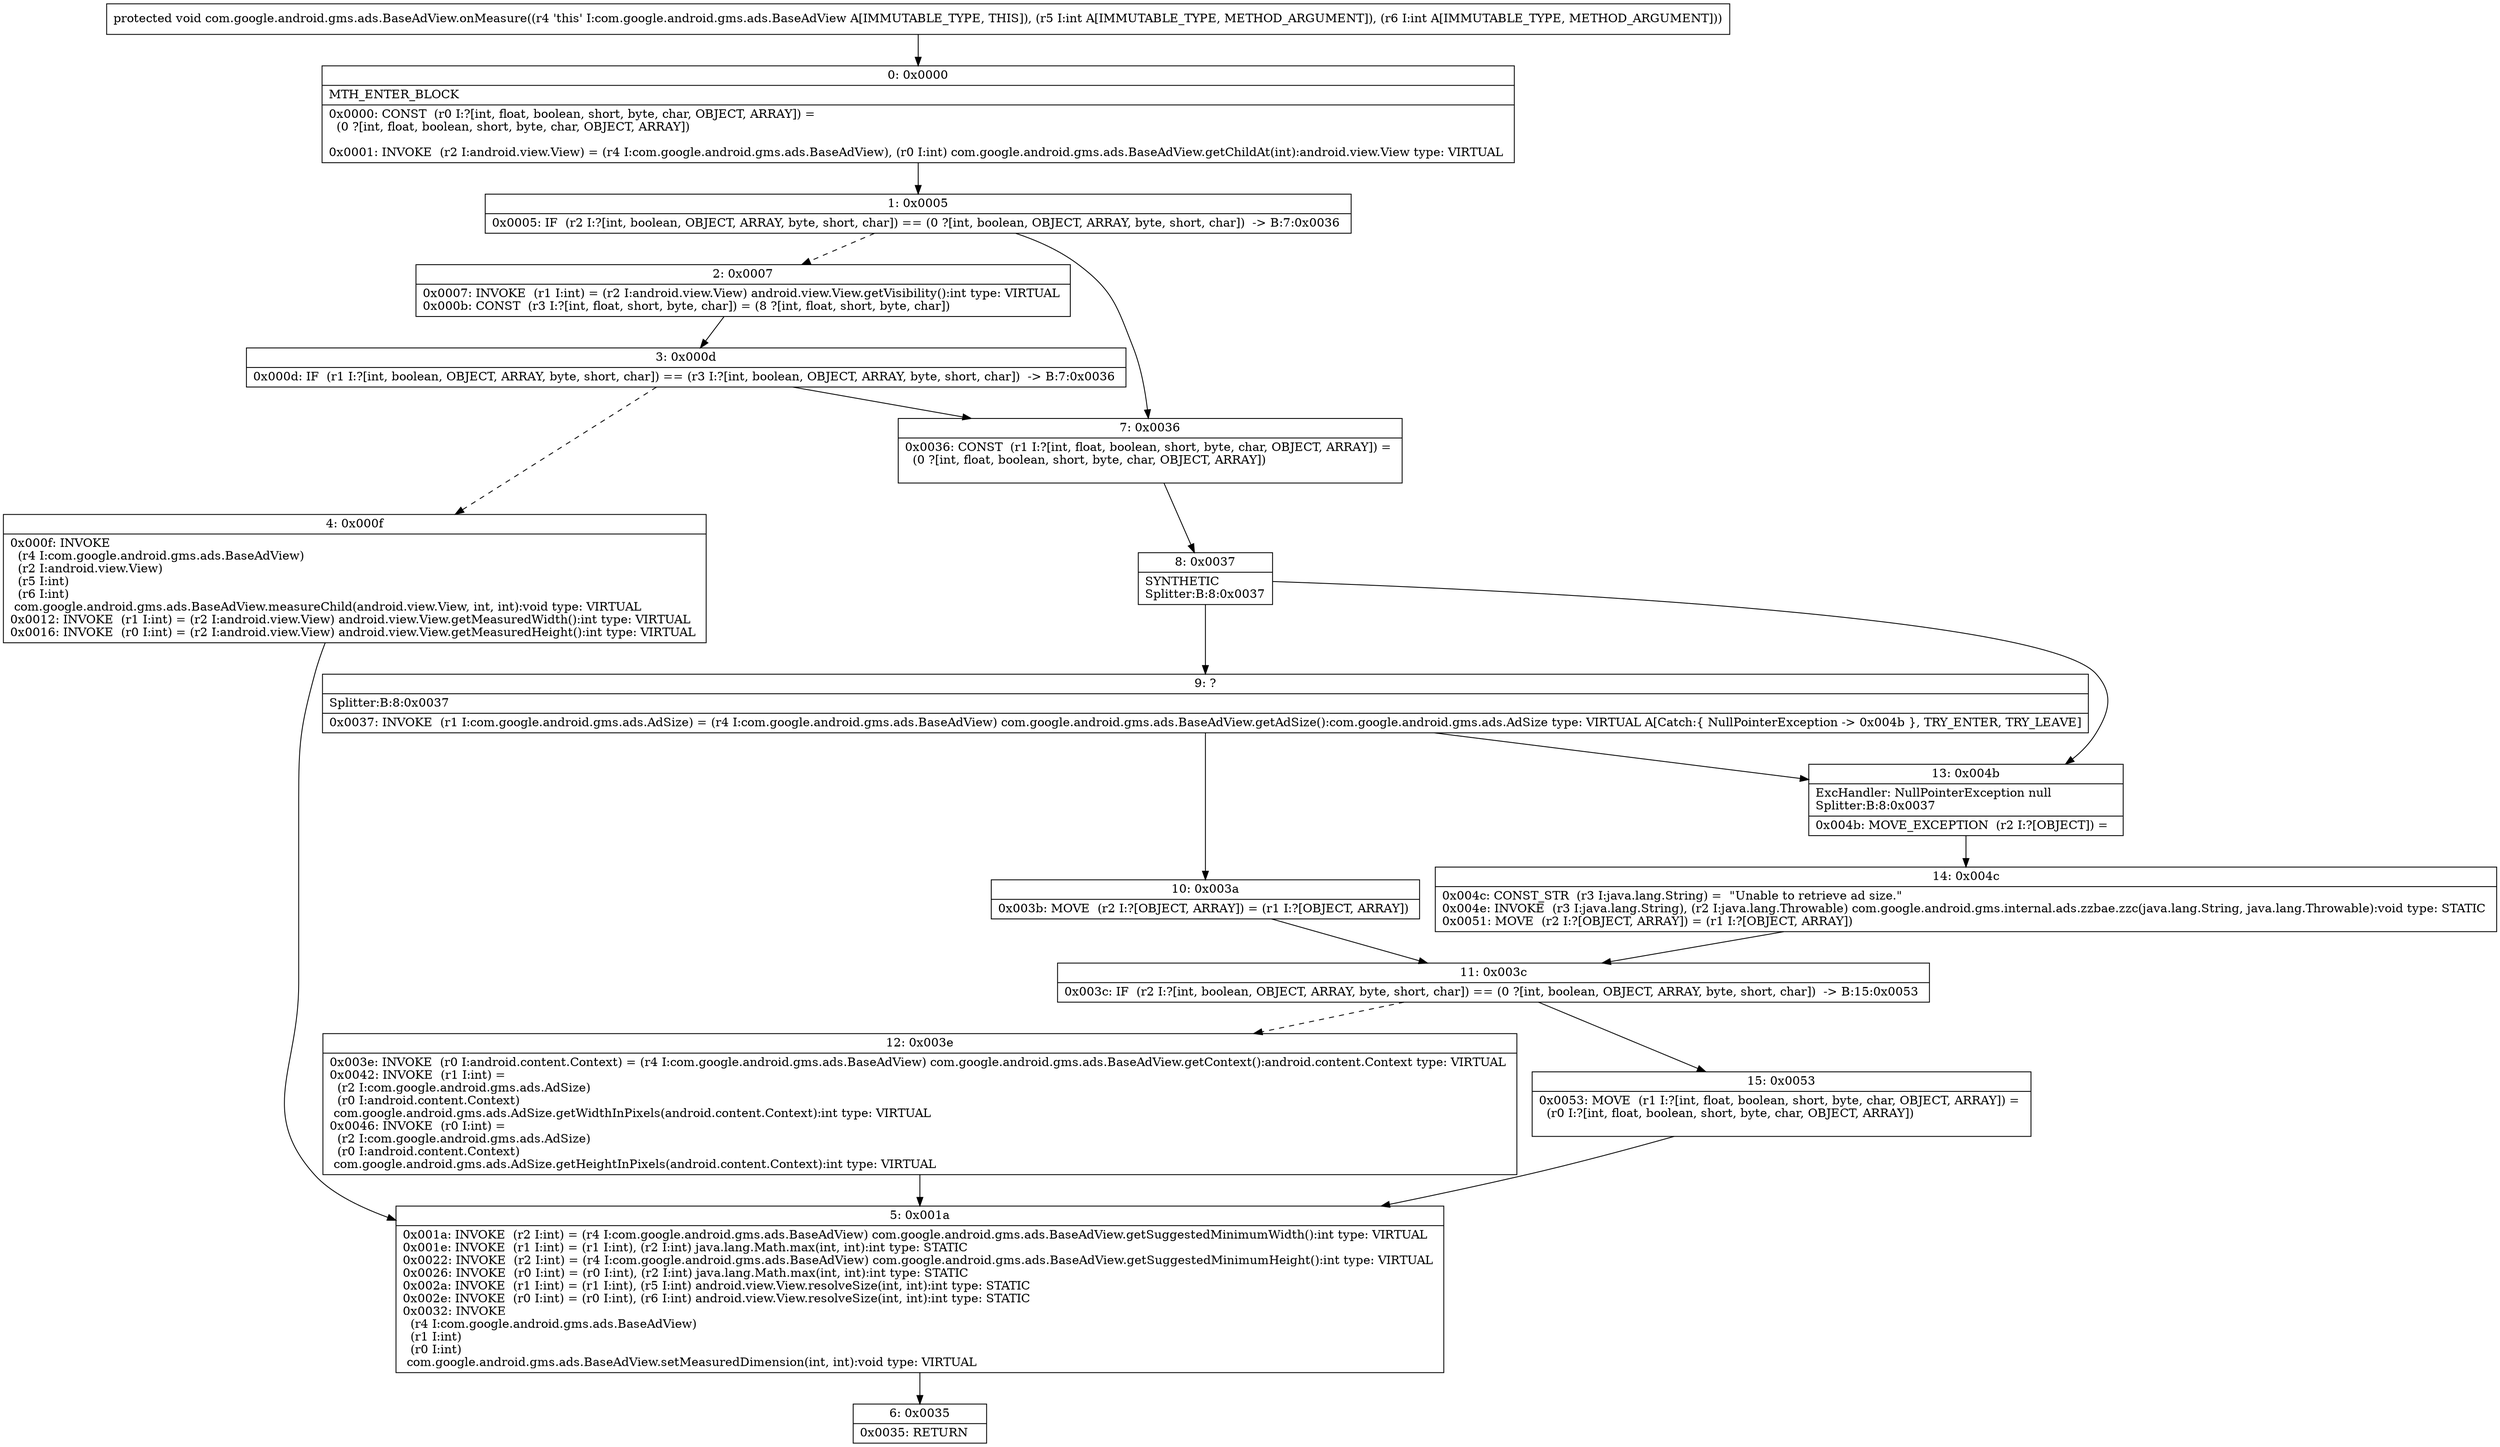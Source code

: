 digraph "CFG forcom.google.android.gms.ads.BaseAdView.onMeasure(II)V" {
Node_0 [shape=record,label="{0\:\ 0x0000|MTH_ENTER_BLOCK\l|0x0000: CONST  (r0 I:?[int, float, boolean, short, byte, char, OBJECT, ARRAY]) = \l  (0 ?[int, float, boolean, short, byte, char, OBJECT, ARRAY])\l \l0x0001: INVOKE  (r2 I:android.view.View) = (r4 I:com.google.android.gms.ads.BaseAdView), (r0 I:int) com.google.android.gms.ads.BaseAdView.getChildAt(int):android.view.View type: VIRTUAL \l}"];
Node_1 [shape=record,label="{1\:\ 0x0005|0x0005: IF  (r2 I:?[int, boolean, OBJECT, ARRAY, byte, short, char]) == (0 ?[int, boolean, OBJECT, ARRAY, byte, short, char])  \-\> B:7:0x0036 \l}"];
Node_2 [shape=record,label="{2\:\ 0x0007|0x0007: INVOKE  (r1 I:int) = (r2 I:android.view.View) android.view.View.getVisibility():int type: VIRTUAL \l0x000b: CONST  (r3 I:?[int, float, short, byte, char]) = (8 ?[int, float, short, byte, char]) \l}"];
Node_3 [shape=record,label="{3\:\ 0x000d|0x000d: IF  (r1 I:?[int, boolean, OBJECT, ARRAY, byte, short, char]) == (r3 I:?[int, boolean, OBJECT, ARRAY, byte, short, char])  \-\> B:7:0x0036 \l}"];
Node_4 [shape=record,label="{4\:\ 0x000f|0x000f: INVOKE  \l  (r4 I:com.google.android.gms.ads.BaseAdView)\l  (r2 I:android.view.View)\l  (r5 I:int)\l  (r6 I:int)\l com.google.android.gms.ads.BaseAdView.measureChild(android.view.View, int, int):void type: VIRTUAL \l0x0012: INVOKE  (r1 I:int) = (r2 I:android.view.View) android.view.View.getMeasuredWidth():int type: VIRTUAL \l0x0016: INVOKE  (r0 I:int) = (r2 I:android.view.View) android.view.View.getMeasuredHeight():int type: VIRTUAL \l}"];
Node_5 [shape=record,label="{5\:\ 0x001a|0x001a: INVOKE  (r2 I:int) = (r4 I:com.google.android.gms.ads.BaseAdView) com.google.android.gms.ads.BaseAdView.getSuggestedMinimumWidth():int type: VIRTUAL \l0x001e: INVOKE  (r1 I:int) = (r1 I:int), (r2 I:int) java.lang.Math.max(int, int):int type: STATIC \l0x0022: INVOKE  (r2 I:int) = (r4 I:com.google.android.gms.ads.BaseAdView) com.google.android.gms.ads.BaseAdView.getSuggestedMinimumHeight():int type: VIRTUAL \l0x0026: INVOKE  (r0 I:int) = (r0 I:int), (r2 I:int) java.lang.Math.max(int, int):int type: STATIC \l0x002a: INVOKE  (r1 I:int) = (r1 I:int), (r5 I:int) android.view.View.resolveSize(int, int):int type: STATIC \l0x002e: INVOKE  (r0 I:int) = (r0 I:int), (r6 I:int) android.view.View.resolveSize(int, int):int type: STATIC \l0x0032: INVOKE  \l  (r4 I:com.google.android.gms.ads.BaseAdView)\l  (r1 I:int)\l  (r0 I:int)\l com.google.android.gms.ads.BaseAdView.setMeasuredDimension(int, int):void type: VIRTUAL \l}"];
Node_6 [shape=record,label="{6\:\ 0x0035|0x0035: RETURN   \l}"];
Node_7 [shape=record,label="{7\:\ 0x0036|0x0036: CONST  (r1 I:?[int, float, boolean, short, byte, char, OBJECT, ARRAY]) = \l  (0 ?[int, float, boolean, short, byte, char, OBJECT, ARRAY])\l \l}"];
Node_8 [shape=record,label="{8\:\ 0x0037|SYNTHETIC\lSplitter:B:8:0x0037\l}"];
Node_9 [shape=record,label="{9\:\ ?|Splitter:B:8:0x0037\l|0x0037: INVOKE  (r1 I:com.google.android.gms.ads.AdSize) = (r4 I:com.google.android.gms.ads.BaseAdView) com.google.android.gms.ads.BaseAdView.getAdSize():com.google.android.gms.ads.AdSize type: VIRTUAL A[Catch:\{ NullPointerException \-\> 0x004b \}, TRY_ENTER, TRY_LEAVE]\l}"];
Node_10 [shape=record,label="{10\:\ 0x003a|0x003b: MOVE  (r2 I:?[OBJECT, ARRAY]) = (r1 I:?[OBJECT, ARRAY]) \l}"];
Node_11 [shape=record,label="{11\:\ 0x003c|0x003c: IF  (r2 I:?[int, boolean, OBJECT, ARRAY, byte, short, char]) == (0 ?[int, boolean, OBJECT, ARRAY, byte, short, char])  \-\> B:15:0x0053 \l}"];
Node_12 [shape=record,label="{12\:\ 0x003e|0x003e: INVOKE  (r0 I:android.content.Context) = (r4 I:com.google.android.gms.ads.BaseAdView) com.google.android.gms.ads.BaseAdView.getContext():android.content.Context type: VIRTUAL \l0x0042: INVOKE  (r1 I:int) = \l  (r2 I:com.google.android.gms.ads.AdSize)\l  (r0 I:android.content.Context)\l com.google.android.gms.ads.AdSize.getWidthInPixels(android.content.Context):int type: VIRTUAL \l0x0046: INVOKE  (r0 I:int) = \l  (r2 I:com.google.android.gms.ads.AdSize)\l  (r0 I:android.content.Context)\l com.google.android.gms.ads.AdSize.getHeightInPixels(android.content.Context):int type: VIRTUAL \l}"];
Node_13 [shape=record,label="{13\:\ 0x004b|ExcHandler: NullPointerException null\lSplitter:B:8:0x0037\l|0x004b: MOVE_EXCEPTION  (r2 I:?[OBJECT]) =  \l}"];
Node_14 [shape=record,label="{14\:\ 0x004c|0x004c: CONST_STR  (r3 I:java.lang.String) =  \"Unable to retrieve ad size.\" \l0x004e: INVOKE  (r3 I:java.lang.String), (r2 I:java.lang.Throwable) com.google.android.gms.internal.ads.zzbae.zzc(java.lang.String, java.lang.Throwable):void type: STATIC \l0x0051: MOVE  (r2 I:?[OBJECT, ARRAY]) = (r1 I:?[OBJECT, ARRAY]) \l}"];
Node_15 [shape=record,label="{15\:\ 0x0053|0x0053: MOVE  (r1 I:?[int, float, boolean, short, byte, char, OBJECT, ARRAY]) = \l  (r0 I:?[int, float, boolean, short, byte, char, OBJECT, ARRAY])\l \l}"];
MethodNode[shape=record,label="{protected void com.google.android.gms.ads.BaseAdView.onMeasure((r4 'this' I:com.google.android.gms.ads.BaseAdView A[IMMUTABLE_TYPE, THIS]), (r5 I:int A[IMMUTABLE_TYPE, METHOD_ARGUMENT]), (r6 I:int A[IMMUTABLE_TYPE, METHOD_ARGUMENT])) }"];
MethodNode -> Node_0;
Node_0 -> Node_1;
Node_1 -> Node_2[style=dashed];
Node_1 -> Node_7;
Node_2 -> Node_3;
Node_3 -> Node_4[style=dashed];
Node_3 -> Node_7;
Node_4 -> Node_5;
Node_5 -> Node_6;
Node_7 -> Node_8;
Node_8 -> Node_9;
Node_8 -> Node_13;
Node_9 -> Node_10;
Node_9 -> Node_13;
Node_10 -> Node_11;
Node_11 -> Node_12[style=dashed];
Node_11 -> Node_15;
Node_12 -> Node_5;
Node_13 -> Node_14;
Node_14 -> Node_11;
Node_15 -> Node_5;
}

